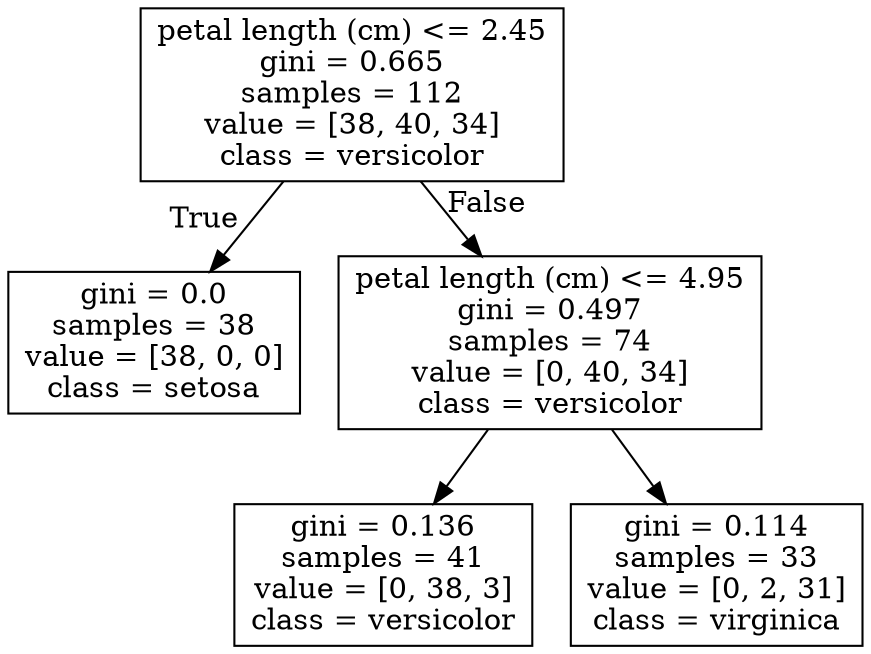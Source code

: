 digraph Tree {
node [shape=box] ;
0 [label="petal length (cm) <= 2.45\ngini = 0.665\nsamples = 112\nvalue = [38, 40, 34]\nclass = versicolor"] ;
1 [label="gini = 0.0\nsamples = 38\nvalue = [38, 0, 0]\nclass = setosa"] ;
0 -> 1 [labeldistance=2.5, labelangle=45, headlabel="True"] ;
2 [label="petal length (cm) <= 4.95\ngini = 0.497\nsamples = 74\nvalue = [0, 40, 34]\nclass = versicolor"] ;
0 -> 2 [labeldistance=2.5, labelangle=-45, headlabel="False"] ;
3 [label="gini = 0.136\nsamples = 41\nvalue = [0, 38, 3]\nclass = versicolor"] ;
2 -> 3 ;
4 [label="gini = 0.114\nsamples = 33\nvalue = [0, 2, 31]\nclass = virginica"] ;
2 -> 4 ;
}